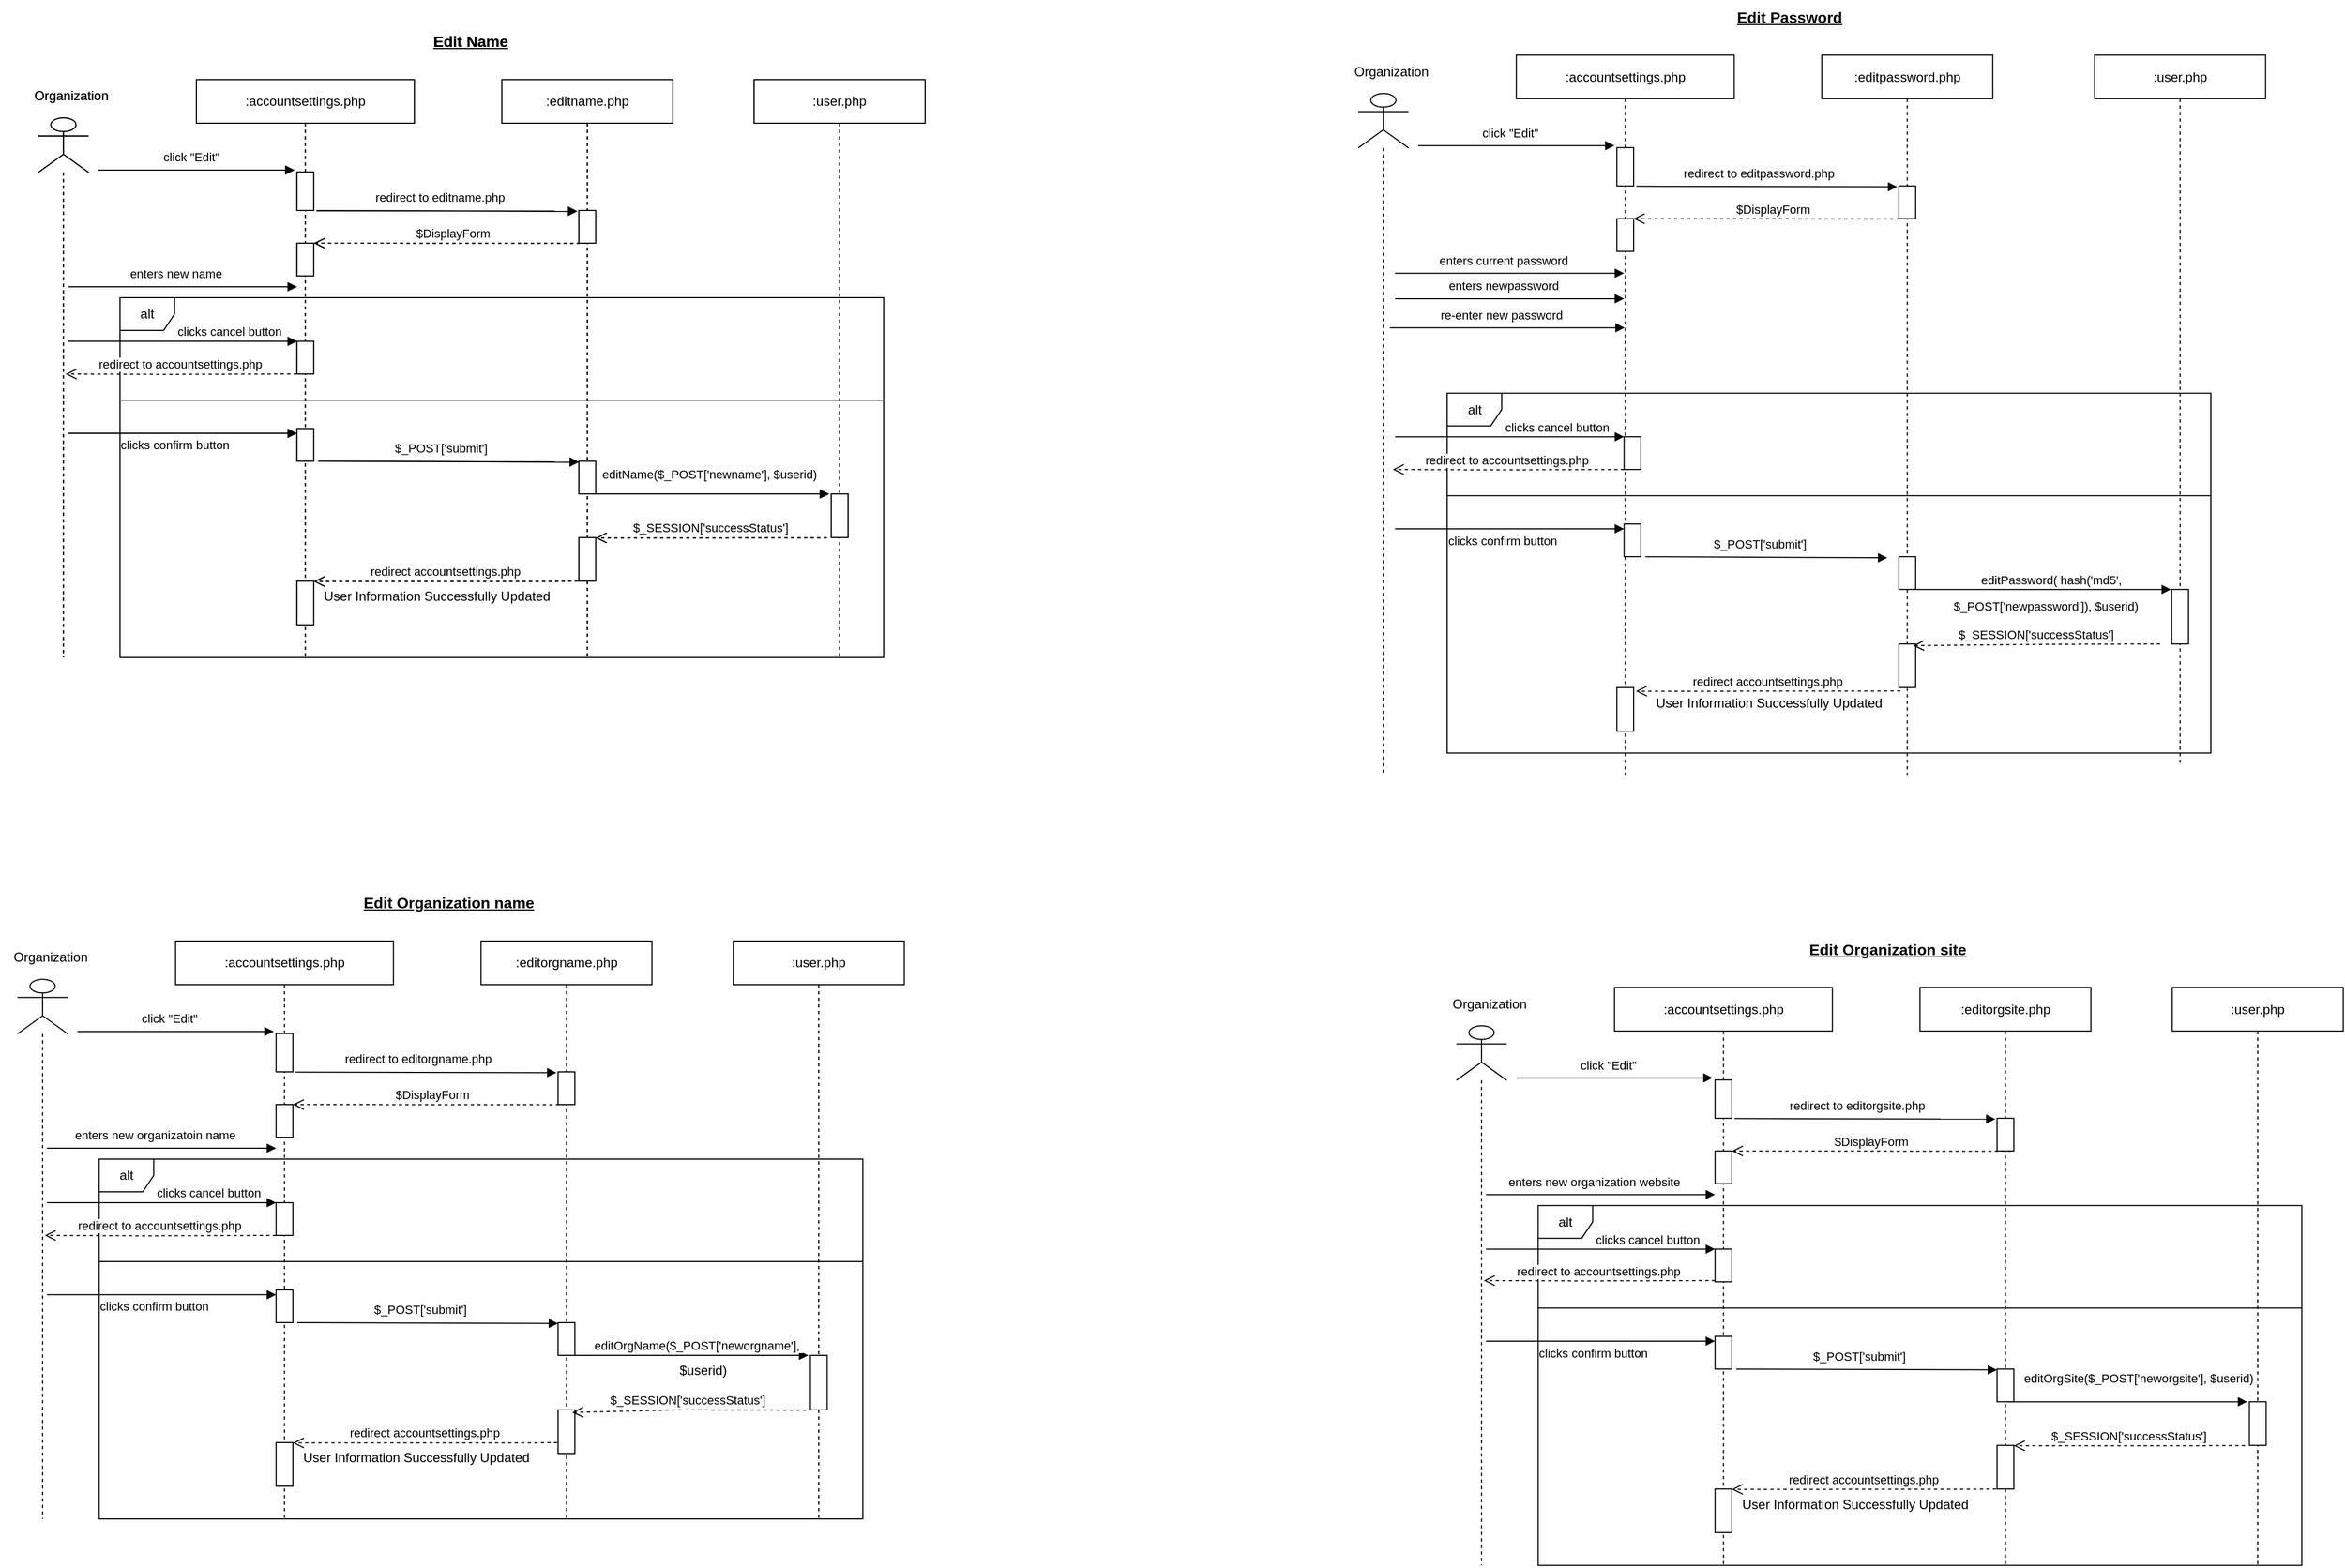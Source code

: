 <mxfile version="21.2.8" type="device">
  <diagram id="p1WFtV5cTaJLbCV86L4F" name="Page-1">
    <mxGraphModel dx="1518" dy="740" grid="1" gridSize="10" guides="1" tooltips="1" connect="1" arrows="1" fold="1" page="1" pageScale="1" pageWidth="1169" pageHeight="827" math="0" shadow="0">
      <root>
        <mxCell id="0" />
        <mxCell id="1" parent="0" />
        <mxCell id="QQ55KDb4OGq9LbFW0DJH-15" value="alt" style="shape=umlFrame;whiteSpace=wrap;html=1;width=50;height=30;" parent="1" vertex="1">
          <mxGeometry x="220" y="350" width="700" height="330" as="geometry" />
        </mxCell>
        <mxCell id="rrxrWV5JKAd1Jxnc8wNa-6" value=":user.php" style="shape=umlLifeline;perimeter=lifelinePerimeter;whiteSpace=wrap;html=1;container=0;collapsible=0;recursiveResize=0;outlineConnect=0;" parent="1" vertex="1">
          <mxGeometry x="801.25" y="150" width="156.72" height="530" as="geometry" />
        </mxCell>
        <mxCell id="BHGGA8FH1MstIcf6RSHf-21" value="click &quot;Edit&quot;" style="html=1;verticalAlign=bottom;endArrow=block;rounded=0;elbow=vertical;" parent="1" edge="1">
          <mxGeometry x="-0.059" y="3" width="80" relative="1" as="geometry">
            <mxPoint x="200" y="233" as="sourcePoint" />
            <mxPoint x="380" y="233" as="targetPoint" />
            <mxPoint as="offset" />
          </mxGeometry>
        </mxCell>
        <mxCell id="mJ_MDuSwQOCXob1QKFZ1-4" value="" style="shape=umlLifeline;participant=umlActor;perimeter=lifelinePerimeter;whiteSpace=wrap;html=1;container=0;collapsible=0;recursiveResize=0;verticalAlign=top;spacingTop=36;outlineConnect=0;fontFamily=Helvetica;fontSize=12;fontColor=default;align=center;strokeColor=default;fillColor=default;size=50;" parent="1" vertex="1">
          <mxGeometry x="145.1" y="185.14" width="46.09" height="494.86" as="geometry" />
        </mxCell>
        <mxCell id="BHGGA8FH1MstIcf6RSHf-15" value="Organization" style="text;html=1;align=center;verticalAlign=middle;resizable=1;points=[];autosize=1;strokeColor=none;fillColor=none;container=0;movable=1;rotatable=1;deletable=1;editable=1;connectable=1;locked=0;" parent="1" vertex="1">
          <mxGeometry x="130.1" y="150" width="90" height="30" as="geometry" />
        </mxCell>
        <mxCell id="OlgEAX7LOhgStRy0H8mc-7" value=":accountsettings.php" style="shape=umlLifeline;perimeter=lifelinePerimeter;whiteSpace=wrap;html=1;container=0;collapsible=0;recursiveResize=0;outlineConnect=0;" parent="1" vertex="1">
          <mxGeometry x="290" y="150" width="199.75" height="530" as="geometry" />
        </mxCell>
        <mxCell id="rrxrWV5JKAd1Jxnc8wNa-36" value="" style="html=1;points=[];perimeter=orthogonalPerimeter;container=0;" parent="1" vertex="1">
          <mxGeometry x="382.19" y="300" width="15.37" height="30" as="geometry" />
        </mxCell>
        <mxCell id="rrxrWV5JKAd1Jxnc8wNa-38" value="redirect accountsettings.php" style="html=1;verticalAlign=bottom;endArrow=open;dashed=1;endSize=8;rounded=0;elbow=vertical;" parent="1" edge="1">
          <mxGeometry x="0.004" relative="1" as="geometry">
            <mxPoint x="639.832" y="610.0" as="sourcePoint" />
            <mxPoint x="397.563" y="610.28" as="targetPoint" />
            <mxPoint as="offset" />
            <Array as="points">
              <mxPoint x="619.857" y="610.189" />
            </Array>
          </mxGeometry>
        </mxCell>
        <mxCell id="rrxrWV5JKAd1Jxnc8wNa-26" value="" style="html=1;points=[];perimeter=orthogonalPerimeter;container=0;" parent="1" vertex="1">
          <mxGeometry x="382.19" y="234.83" width="15.37" height="35.17" as="geometry" />
        </mxCell>
        <mxCell id="rrxrWV5JKAd1Jxnc8wNa-3" value="editName($_POST[&#39;newname&#39;], $userid)" style="html=1;verticalAlign=bottom;endArrow=block;rounded=0;" parent="1" edge="1">
          <mxGeometry x="-0.002" y="9" width="80" relative="1" as="geometry">
            <mxPoint x="650" y="530" as="sourcePoint" />
            <mxPoint x="870" y="530" as="targetPoint" />
            <mxPoint as="offset" />
          </mxGeometry>
        </mxCell>
        <mxCell id="QQ55KDb4OGq9LbFW0DJH-2" value=":editname.php" style="shape=umlLifeline;perimeter=lifelinePerimeter;whiteSpace=wrap;html=1;container=0;collapsible=0;recursiveResize=0;outlineConnect=0;" parent="1" vertex="1">
          <mxGeometry x="570" y="150" width="156.72" height="530" as="geometry" />
        </mxCell>
        <mxCell id="QQ55KDb4OGq9LbFW0DJH-1" value="&lt;font style=&quot;font-size: 14px;&quot;&gt;&lt;b&gt;&lt;u&gt;Edit Name&lt;/u&gt;&lt;/b&gt;&lt;/font&gt;" style="text;html=1;align=center;verticalAlign=middle;resizable=0;points=[];autosize=1;strokeColor=none;fillColor=none;" parent="1" vertex="1">
          <mxGeometry x="495.56" y="100" width="90" height="30" as="geometry" />
        </mxCell>
        <mxCell id="QQ55KDb4OGq9LbFW0DJH-4" value="redirect to editname.php" style="html=1;verticalAlign=bottom;endArrow=block;rounded=0;elbow=vertical;entryX=-0.096;entryY=0.025;entryDx=0;entryDy=0;entryPerimeter=0;" parent="1" target="rrxrWV5JKAd1Jxnc8wNa-1" edge="1">
          <mxGeometry x="-0.059" y="3" width="80" relative="1" as="geometry">
            <mxPoint x="400" y="270.24" as="sourcePoint" />
            <mxPoint x="612.45" y="270.002" as="targetPoint" />
            <mxPoint as="offset" />
          </mxGeometry>
        </mxCell>
        <mxCell id="rrxrWV5JKAd1Jxnc8wNa-1" value="" style="html=1;points=[];perimeter=orthogonalPerimeter;container=0;" parent="1" vertex="1">
          <mxGeometry x="640.67" y="270" width="15.37" height="30" as="geometry" />
        </mxCell>
        <mxCell id="QQ55KDb4OGq9LbFW0DJH-6" value="$DisplayForm" style="html=1;verticalAlign=bottom;endArrow=open;dashed=1;endSize=8;rounded=0;elbow=vertical;" parent="1" edge="1">
          <mxGeometry x="0.002" relative="1" as="geometry">
            <mxPoint x="653.602" y="300.0" as="sourcePoint" />
            <mxPoint x="397.56" y="300" as="targetPoint" />
            <mxPoint as="offset" />
            <Array as="points">
              <mxPoint x="633.627" y="300.189" />
            </Array>
          </mxGeometry>
        </mxCell>
        <mxCell id="QQ55KDb4OGq9LbFW0DJH-7" value="enters new name" style="html=1;verticalAlign=bottom;endArrow=block;rounded=0;elbow=vertical;" parent="1" edge="1">
          <mxGeometry x="-0.059" y="3" width="80" relative="1" as="geometry">
            <mxPoint x="172.19" y="340" as="sourcePoint" />
            <mxPoint x="382.19" y="340" as="targetPoint" />
            <mxPoint as="offset" />
          </mxGeometry>
        </mxCell>
        <mxCell id="QQ55KDb4OGq9LbFW0DJH-9" value="clicks confirm button" style="html=1;verticalAlign=bottom;endArrow=block;rounded=0;elbow=vertical;" parent="1" edge="1">
          <mxGeometry x="-0.069" y="-20" width="80" relative="1" as="geometry">
            <mxPoint x="172.19" y="474.41" as="sourcePoint" />
            <mxPoint x="382.19" y="474.41" as="targetPoint" />
            <mxPoint as="offset" />
          </mxGeometry>
        </mxCell>
        <mxCell id="QQ55KDb4OGq9LbFW0DJH-10" value="" style="html=1;points=[];perimeter=orthogonalPerimeter;container=0;" parent="1" vertex="1">
          <mxGeometry x="382.19" y="470" width="15.37" height="30" as="geometry" />
        </mxCell>
        <mxCell id="QQ55KDb4OGq9LbFW0DJH-12" value="$_POST[&#39;submit&#39;]" style="html=1;verticalAlign=bottom;endArrow=block;rounded=0;elbow=vertical;entryX=-0.096;entryY=0.025;entryDx=0;entryDy=0;entryPerimeter=0;" parent="1" edge="1">
          <mxGeometry x="-0.059" y="3" width="80" relative="1" as="geometry">
            <mxPoint x="401.67" y="500" as="sourcePoint" />
            <mxPoint x="640.67" y="500.76" as="targetPoint" />
            <mxPoint as="offset" />
          </mxGeometry>
        </mxCell>
        <mxCell id="QQ55KDb4OGq9LbFW0DJH-13" value="" style="html=1;points=[];perimeter=orthogonalPerimeter;container=0;" parent="1" vertex="1">
          <mxGeometry x="640.67" y="500" width="15.37" height="30" as="geometry" />
        </mxCell>
        <mxCell id="QQ55KDb4OGq9LbFW0DJH-18" value="clicks cancel button" style="html=1;verticalAlign=bottom;endArrow=block;rounded=0;elbow=vertical;" parent="1" edge="1">
          <mxGeometry x="0.408" width="80" relative="1" as="geometry">
            <mxPoint x="172.19" y="390" as="sourcePoint" />
            <mxPoint x="382.19" y="390" as="targetPoint" />
            <mxPoint as="offset" />
          </mxGeometry>
        </mxCell>
        <mxCell id="QQ55KDb4OGq9LbFW0DJH-22" value="" style="html=1;points=[];perimeter=orthogonalPerimeter;container=0;" parent="1" vertex="1">
          <mxGeometry x="871.93" y="530" width="15.37" height="40" as="geometry" />
        </mxCell>
        <mxCell id="QQ55KDb4OGq9LbFW0DJH-23" value="" style="html=1;points=[];perimeter=orthogonalPerimeter;container=0;" parent="1" vertex="1">
          <mxGeometry x="640.67" y="570" width="15.37" height="40" as="geometry" />
        </mxCell>
        <mxCell id="BHGGA8FH1MstIcf6RSHf-37" value="$_SESSION[&#39;successStatus&#39;]" style="html=1;verticalAlign=bottom;endArrow=open;dashed=1;endSize=8;rounded=0;elbow=vertical;exitX=-0.256;exitY=1.005;exitDx=0;exitDy=0;exitPerimeter=0;" parent="1" source="QQ55KDb4OGq9LbFW0DJH-22" target="QQ55KDb4OGq9LbFW0DJH-23" edge="1">
          <mxGeometry x="0.012" relative="1" as="geometry">
            <mxPoint x="862.19" y="570" as="sourcePoint" />
            <mxPoint x="680" y="570" as="targetPoint" />
            <mxPoint as="offset" />
            <Array as="points">
              <mxPoint x="748.919" y="570.352" />
            </Array>
          </mxGeometry>
        </mxCell>
        <mxCell id="QQ55KDb4OGq9LbFW0DJH-24" value="" style="html=1;points=[];perimeter=orthogonalPerimeter;container=0;" parent="1" vertex="1">
          <mxGeometry x="382.19" y="610" width="15.37" height="40" as="geometry" />
        </mxCell>
        <mxCell id="QQ55KDb4OGq9LbFW0DJH-25" value="User Information Successfully Updated" style="text;whiteSpace=wrap;html=1;" parent="1" vertex="1">
          <mxGeometry x="404.93" y="610" width="240" height="40" as="geometry" />
        </mxCell>
        <mxCell id="QQ55KDb4OGq9LbFW0DJH-85" value="" style="line;strokeWidth=1;fillColor=none;align=left;verticalAlign=middle;spacingTop=-1;spacingLeft=3;spacingRight=3;rotatable=0;labelPosition=right;points=[];portConstraint=eastwest;strokeColor=inherit;" parent="1" vertex="1">
          <mxGeometry x="220.1" y="440" width="699.9" height="8" as="geometry" />
        </mxCell>
        <mxCell id="QQ55KDb4OGq9LbFW0DJH-86" value="" style="html=1;points=[];perimeter=orthogonalPerimeter;container=0;" parent="1" vertex="1">
          <mxGeometry x="382.19" y="390" width="15.37" height="30" as="geometry" />
        </mxCell>
        <mxCell id="Lrtluq5l5MD6FJIpUNIz-2" value=":user.php" style="shape=umlLifeline;perimeter=lifelinePerimeter;whiteSpace=wrap;html=1;container=0;collapsible=0;recursiveResize=0;outlineConnect=0;" parent="1" vertex="1">
          <mxGeometry x="801.25" y="150" width="156.72" height="530" as="geometry" />
        </mxCell>
        <mxCell id="Lrtluq5l5MD6FJIpUNIz-3" value="click &quot;Edit&quot;" style="html=1;verticalAlign=bottom;endArrow=block;rounded=0;elbow=vertical;" parent="1" edge="1">
          <mxGeometry x="-0.059" y="3" width="80" relative="1" as="geometry">
            <mxPoint x="200" y="233" as="sourcePoint" />
            <mxPoint x="380" y="233" as="targetPoint" />
            <mxPoint as="offset" />
          </mxGeometry>
        </mxCell>
        <mxCell id="Lrtluq5l5MD6FJIpUNIz-4" value="" style="shape=umlLifeline;participant=umlActor;perimeter=lifelinePerimeter;whiteSpace=wrap;html=1;container=0;collapsible=0;recursiveResize=0;verticalAlign=top;spacingTop=36;outlineConnect=0;fontFamily=Helvetica;fontSize=12;fontColor=default;align=center;strokeColor=default;fillColor=default;size=50;" parent="1" vertex="1">
          <mxGeometry x="145.1" y="185.14" width="46.09" height="494.86" as="geometry" />
        </mxCell>
        <mxCell id="Lrtluq5l5MD6FJIpUNIz-5" value="Organization" style="text;html=1;align=center;verticalAlign=middle;resizable=1;points=[];autosize=1;strokeColor=none;fillColor=none;container=0;movable=1;rotatable=1;deletable=1;editable=1;connectable=1;locked=0;" parent="1" vertex="1">
          <mxGeometry x="130.1" y="150" width="90" height="30" as="geometry" />
        </mxCell>
        <mxCell id="Lrtluq5l5MD6FJIpUNIz-6" value=":accountsettings.php" style="shape=umlLifeline;perimeter=lifelinePerimeter;whiteSpace=wrap;html=1;container=0;collapsible=0;recursiveResize=0;outlineConnect=0;" parent="1" vertex="1">
          <mxGeometry x="290" y="150" width="199.75" height="530" as="geometry" />
        </mxCell>
        <mxCell id="Lrtluq5l5MD6FJIpUNIz-7" value="" style="html=1;points=[];perimeter=orthogonalPerimeter;container=0;" parent="1" vertex="1">
          <mxGeometry x="382.19" y="300" width="15.37" height="30" as="geometry" />
        </mxCell>
        <mxCell id="Lrtluq5l5MD6FJIpUNIz-8" value="redirect accountsettings.php" style="html=1;verticalAlign=bottom;endArrow=open;dashed=1;endSize=8;rounded=0;elbow=vertical;" parent="1" edge="1">
          <mxGeometry x="0.004" relative="1" as="geometry">
            <mxPoint x="639.832" y="610.0" as="sourcePoint" />
            <mxPoint x="397.563" y="610.28" as="targetPoint" />
            <mxPoint as="offset" />
            <Array as="points">
              <mxPoint x="619.857" y="610.189" />
            </Array>
          </mxGeometry>
        </mxCell>
        <mxCell id="Lrtluq5l5MD6FJIpUNIz-9" value="" style="html=1;points=[];perimeter=orthogonalPerimeter;container=0;" parent="1" vertex="1">
          <mxGeometry x="382.19" y="234.83" width="15.37" height="35.17" as="geometry" />
        </mxCell>
        <mxCell id="Lrtluq5l5MD6FJIpUNIz-10" value="editName($_POST[&#39;newname&#39;], $userid)" style="html=1;verticalAlign=bottom;endArrow=block;rounded=0;" parent="1" edge="1">
          <mxGeometry x="-0.002" y="9" width="80" relative="1" as="geometry">
            <mxPoint x="650" y="530" as="sourcePoint" />
            <mxPoint x="870" y="530" as="targetPoint" />
            <mxPoint as="offset" />
          </mxGeometry>
        </mxCell>
        <mxCell id="Lrtluq5l5MD6FJIpUNIz-11" value=":editname.php" style="shape=umlLifeline;perimeter=lifelinePerimeter;whiteSpace=wrap;html=1;container=0;collapsible=0;recursiveResize=0;outlineConnect=0;" parent="1" vertex="1">
          <mxGeometry x="570" y="150" width="156.72" height="530" as="geometry" />
        </mxCell>
        <mxCell id="Lrtluq5l5MD6FJIpUNIz-12" value="&lt;font style=&quot;font-size: 14px;&quot;&gt;&lt;b&gt;&lt;u&gt;Edit Name&lt;/u&gt;&lt;/b&gt;&lt;/font&gt;" style="text;html=1;align=center;verticalAlign=middle;resizable=0;points=[];autosize=1;strokeColor=none;fillColor=none;" parent="1" vertex="1">
          <mxGeometry x="495.56" y="100" width="90" height="30" as="geometry" />
        </mxCell>
        <mxCell id="Lrtluq5l5MD6FJIpUNIz-13" value="redirect to editname.php" style="html=1;verticalAlign=bottom;endArrow=block;rounded=0;elbow=vertical;entryX=-0.096;entryY=0.025;entryDx=0;entryDy=0;entryPerimeter=0;" parent="1" target="Lrtluq5l5MD6FJIpUNIz-14" edge="1">
          <mxGeometry x="-0.059" y="3" width="80" relative="1" as="geometry">
            <mxPoint x="400" y="270.24" as="sourcePoint" />
            <mxPoint x="612.45" y="270.002" as="targetPoint" />
            <mxPoint as="offset" />
          </mxGeometry>
        </mxCell>
        <mxCell id="Lrtluq5l5MD6FJIpUNIz-14" value="" style="html=1;points=[];perimeter=orthogonalPerimeter;container=0;" parent="1" vertex="1">
          <mxGeometry x="640.67" y="270" width="15.37" height="30" as="geometry" />
        </mxCell>
        <mxCell id="Lrtluq5l5MD6FJIpUNIz-15" value="$DisplayForm" style="html=1;verticalAlign=bottom;endArrow=open;dashed=1;endSize=8;rounded=0;elbow=vertical;" parent="1" edge="1">
          <mxGeometry x="0.002" relative="1" as="geometry">
            <mxPoint x="653.602" y="300.0" as="sourcePoint" />
            <mxPoint x="397.56" y="300" as="targetPoint" />
            <mxPoint as="offset" />
            <Array as="points">
              <mxPoint x="633.627" y="300.189" />
            </Array>
          </mxGeometry>
        </mxCell>
        <mxCell id="Lrtluq5l5MD6FJIpUNIz-16" value="enters new name" style="html=1;verticalAlign=bottom;endArrow=block;rounded=0;elbow=vertical;" parent="1" edge="1">
          <mxGeometry x="-0.059" y="3" width="80" relative="1" as="geometry">
            <mxPoint x="172.19" y="340" as="sourcePoint" />
            <mxPoint x="382.19" y="340" as="targetPoint" />
            <mxPoint as="offset" />
          </mxGeometry>
        </mxCell>
        <mxCell id="Lrtluq5l5MD6FJIpUNIz-17" value="clicks confirm button" style="html=1;verticalAlign=bottom;endArrow=block;rounded=0;elbow=vertical;" parent="1" edge="1">
          <mxGeometry x="-0.069" y="-20" width="80" relative="1" as="geometry">
            <mxPoint x="172.19" y="474.41" as="sourcePoint" />
            <mxPoint x="382.19" y="474.41" as="targetPoint" />
            <mxPoint as="offset" />
          </mxGeometry>
        </mxCell>
        <mxCell id="Lrtluq5l5MD6FJIpUNIz-18" value="" style="html=1;points=[];perimeter=orthogonalPerimeter;container=0;" parent="1" vertex="1">
          <mxGeometry x="382.19" y="470" width="15.37" height="30" as="geometry" />
        </mxCell>
        <mxCell id="Lrtluq5l5MD6FJIpUNIz-19" value="$_POST[&#39;submit&#39;]" style="html=1;verticalAlign=bottom;endArrow=block;rounded=0;elbow=vertical;entryX=-0.096;entryY=0.025;entryDx=0;entryDy=0;entryPerimeter=0;" parent="1" edge="1">
          <mxGeometry x="-0.059" y="3" width="80" relative="1" as="geometry">
            <mxPoint x="401.67" y="500" as="sourcePoint" />
            <mxPoint x="640.67" y="500.76" as="targetPoint" />
            <mxPoint as="offset" />
          </mxGeometry>
        </mxCell>
        <mxCell id="Lrtluq5l5MD6FJIpUNIz-20" value="" style="html=1;points=[];perimeter=orthogonalPerimeter;container=0;" parent="1" vertex="1">
          <mxGeometry x="640.67" y="500" width="15.37" height="30" as="geometry" />
        </mxCell>
        <mxCell id="Lrtluq5l5MD6FJIpUNIz-21" value="clicks cancel button" style="html=1;verticalAlign=bottom;endArrow=block;rounded=0;elbow=vertical;" parent="1" edge="1">
          <mxGeometry x="0.408" width="80" relative="1" as="geometry">
            <mxPoint x="172.19" y="390" as="sourcePoint" />
            <mxPoint x="382.19" y="390" as="targetPoint" />
            <mxPoint as="offset" />
          </mxGeometry>
        </mxCell>
        <mxCell id="Lrtluq5l5MD6FJIpUNIz-23" value="" style="html=1;points=[];perimeter=orthogonalPerimeter;container=0;" parent="1" vertex="1">
          <mxGeometry x="871.93" y="530" width="15.37" height="40" as="geometry" />
        </mxCell>
        <mxCell id="Lrtluq5l5MD6FJIpUNIz-24" value="" style="html=1;points=[];perimeter=orthogonalPerimeter;container=0;" parent="1" vertex="1">
          <mxGeometry x="640.67" y="570" width="15.37" height="40" as="geometry" />
        </mxCell>
        <mxCell id="Lrtluq5l5MD6FJIpUNIz-25" value="$_SESSION[&#39;successStatus&#39;]" style="html=1;verticalAlign=bottom;endArrow=open;dashed=1;endSize=8;rounded=0;elbow=vertical;exitX=-0.256;exitY=1.005;exitDx=0;exitDy=0;exitPerimeter=0;" parent="1" source="Lrtluq5l5MD6FJIpUNIz-23" target="Lrtluq5l5MD6FJIpUNIz-24" edge="1">
          <mxGeometry x="0.012" relative="1" as="geometry">
            <mxPoint x="862.19" y="570" as="sourcePoint" />
            <mxPoint x="680" y="570" as="targetPoint" />
            <mxPoint as="offset" />
            <Array as="points">
              <mxPoint x="748.919" y="570.352" />
            </Array>
          </mxGeometry>
        </mxCell>
        <mxCell id="Lrtluq5l5MD6FJIpUNIz-26" value="" style="html=1;points=[];perimeter=orthogonalPerimeter;container=0;" parent="1" vertex="1">
          <mxGeometry x="382.19" y="610" width="15.37" height="40" as="geometry" />
        </mxCell>
        <mxCell id="Lrtluq5l5MD6FJIpUNIz-28" value="" style="line;strokeWidth=1;fillColor=none;align=left;verticalAlign=middle;spacingTop=-1;spacingLeft=3;spacingRight=3;rotatable=0;labelPosition=right;points=[];portConstraint=eastwest;strokeColor=inherit;" parent="1" vertex="1">
          <mxGeometry x="220.1" y="440" width="699.9" height="8" as="geometry" />
        </mxCell>
        <mxCell id="Lrtluq5l5MD6FJIpUNIz-29" value="" style="html=1;points=[];perimeter=orthogonalPerimeter;container=0;" parent="1" vertex="1">
          <mxGeometry x="382.19" y="390" width="15.37" height="30" as="geometry" />
        </mxCell>
        <mxCell id="Lrtluq5l5MD6FJIpUNIz-30" value="alt" style="shape=umlFrame;whiteSpace=wrap;html=1;width=50;height=30;" parent="1" vertex="1">
          <mxGeometry x="1436.53" y="437.57" width="700" height="330" as="geometry" />
        </mxCell>
        <mxCell id="Lrtluq5l5MD6FJIpUNIz-31" value=":user.php" style="shape=umlLifeline;perimeter=lifelinePerimeter;whiteSpace=wrap;html=1;container=0;collapsible=0;recursiveResize=0;outlineConnect=0;" parent="1" vertex="1">
          <mxGeometry x="2030" y="127.57" width="156.72" height="650" as="geometry" />
        </mxCell>
        <mxCell id="Lrtluq5l5MD6FJIpUNIz-32" value="click &quot;Edit&quot;" style="html=1;verticalAlign=bottom;endArrow=block;rounded=0;elbow=vertical;" parent="1" edge="1">
          <mxGeometry x="-0.059" y="3" width="80" relative="1" as="geometry">
            <mxPoint x="1409.9" y="210.57" as="sourcePoint" />
            <mxPoint x="1589.9" y="210.57" as="targetPoint" />
            <mxPoint as="offset" />
          </mxGeometry>
        </mxCell>
        <mxCell id="Lrtluq5l5MD6FJIpUNIz-33" value="" style="shape=umlLifeline;participant=umlActor;perimeter=lifelinePerimeter;whiteSpace=wrap;html=1;container=0;collapsible=0;recursiveResize=0;verticalAlign=top;spacingTop=36;outlineConnect=0;fontFamily=Helvetica;fontSize=12;fontColor=default;align=center;strokeColor=default;fillColor=default;size=50;" parent="1" vertex="1">
          <mxGeometry x="1355" y="162.71" width="46.09" height="624.86" as="geometry" />
        </mxCell>
        <mxCell id="Lrtluq5l5MD6FJIpUNIz-34" value="Organization" style="text;html=1;align=center;verticalAlign=middle;resizable=1;points=[];autosize=1;strokeColor=none;fillColor=none;container=0;movable=1;rotatable=1;deletable=1;editable=1;connectable=1;locked=0;" parent="1" vertex="1">
          <mxGeometry x="1340" y="127.57" width="90" height="30" as="geometry" />
        </mxCell>
        <mxCell id="Lrtluq5l5MD6FJIpUNIz-35" value=":accountsettings.php" style="shape=umlLifeline;perimeter=lifelinePerimeter;whiteSpace=wrap;html=1;container=0;collapsible=0;recursiveResize=0;outlineConnect=0;" parent="1" vertex="1">
          <mxGeometry x="1499.9" y="127.57" width="199.75" height="660" as="geometry" />
        </mxCell>
        <mxCell id="Lrtluq5l5MD6FJIpUNIz-36" value="" style="html=1;points=[];perimeter=orthogonalPerimeter;container=0;" parent="1" vertex="1">
          <mxGeometry x="1592.09" y="277.57" width="15.37" height="30" as="geometry" />
        </mxCell>
        <mxCell id="Lrtluq5l5MD6FJIpUNIz-37" value="redirect accountsettings.php" style="html=1;verticalAlign=bottom;endArrow=open;dashed=1;endSize=8;rounded=0;elbow=vertical;" parent="1" edge="1">
          <mxGeometry x="0.004" relative="1" as="geometry">
            <mxPoint x="1851.842" y="710.57" as="sourcePoint" />
            <mxPoint x="1609.573" y="710.85" as="targetPoint" />
            <mxPoint as="offset" />
            <Array as="points">
              <mxPoint x="1831.867" y="710.759" />
            </Array>
          </mxGeometry>
        </mxCell>
        <mxCell id="Lrtluq5l5MD6FJIpUNIz-38" value="" style="html=1;points=[];perimeter=orthogonalPerimeter;container=0;" parent="1" vertex="1">
          <mxGeometry x="1592.09" y="212.4" width="15.37" height="35.17" as="geometry" />
        </mxCell>
        <mxCell id="Lrtluq5l5MD6FJIpUNIz-39" value="editPassword( hash(&#39;md5&#39;," style="html=1;verticalAlign=bottom;endArrow=block;rounded=0;" parent="1" edge="1">
          <mxGeometry x="0.058" width="80" relative="1" as="geometry">
            <mxPoint x="1866.53" y="617.57" as="sourcePoint" />
            <mxPoint x="2100" y="617.57" as="targetPoint" />
            <mxPoint as="offset" />
          </mxGeometry>
        </mxCell>
        <mxCell id="Lrtluq5l5MD6FJIpUNIz-40" value=":editpassword.php" style="shape=umlLifeline;perimeter=lifelinePerimeter;whiteSpace=wrap;html=1;container=0;collapsible=0;recursiveResize=0;outlineConnect=0;" parent="1" vertex="1">
          <mxGeometry x="1779.9" y="127.57" width="156.72" height="660" as="geometry" />
        </mxCell>
        <mxCell id="Lrtluq5l5MD6FJIpUNIz-41" value="&lt;font style=&quot;font-size: 14px;&quot;&gt;&lt;b&gt;&lt;u&gt;Edit Password&lt;/u&gt;&lt;/b&gt;&lt;/font&gt;" style="text;html=1;align=center;verticalAlign=middle;resizable=0;points=[];autosize=1;strokeColor=none;fillColor=none;" parent="1" vertex="1">
          <mxGeometry x="1690.46" y="77.57" width="120" height="30" as="geometry" />
        </mxCell>
        <mxCell id="Lrtluq5l5MD6FJIpUNIz-42" value="redirect to&amp;nbsp;editpassword.php" style="html=1;verticalAlign=bottom;endArrow=block;rounded=0;elbow=vertical;entryX=-0.096;entryY=0.025;entryDx=0;entryDy=0;entryPerimeter=0;" parent="1" target="Lrtluq5l5MD6FJIpUNIz-43" edge="1">
          <mxGeometry x="-0.059" y="3" width="80" relative="1" as="geometry">
            <mxPoint x="1609.9" y="247.81" as="sourcePoint" />
            <mxPoint x="1822.35" y="247.572" as="targetPoint" />
            <mxPoint as="offset" />
          </mxGeometry>
        </mxCell>
        <mxCell id="Lrtluq5l5MD6FJIpUNIz-43" value="" style="html=1;points=[];perimeter=orthogonalPerimeter;container=0;" parent="1" vertex="1">
          <mxGeometry x="1850.57" y="247.57" width="15.37" height="30" as="geometry" />
        </mxCell>
        <mxCell id="Lrtluq5l5MD6FJIpUNIz-44" value="$DisplayForm" style="html=1;verticalAlign=bottom;endArrow=open;dashed=1;endSize=8;rounded=0;elbow=vertical;" parent="1" edge="1">
          <mxGeometry x="0.004" relative="1" as="geometry">
            <mxPoint x="1863.502" y="277.57" as="sourcePoint" />
            <mxPoint x="1607.46" y="277.57" as="targetPoint" />
            <mxPoint as="offset" />
            <Array as="points">
              <mxPoint x="1843.527" y="277.759" />
            </Array>
          </mxGeometry>
        </mxCell>
        <mxCell id="Lrtluq5l5MD6FJIpUNIz-45" value="enters current password" style="html=1;verticalAlign=bottom;endArrow=block;rounded=0;elbow=vertical;" parent="1" edge="1">
          <mxGeometry x="-0.059" y="3" width="80" relative="1" as="geometry">
            <mxPoint x="1388.72" y="327.57" as="sourcePoint" />
            <mxPoint x="1598.72" y="327.57" as="targetPoint" />
            <mxPoint as="offset" />
          </mxGeometry>
        </mxCell>
        <mxCell id="Lrtluq5l5MD6FJIpUNIz-46" value="clicks confirm button" style="html=1;verticalAlign=bottom;endArrow=block;rounded=0;elbow=vertical;" parent="1" edge="1">
          <mxGeometry x="-0.069" y="-20" width="80" relative="1" as="geometry">
            <mxPoint x="1388.72" y="561.98" as="sourcePoint" />
            <mxPoint x="1598.72" y="561.98" as="targetPoint" />
            <mxPoint as="offset" />
          </mxGeometry>
        </mxCell>
        <mxCell id="Lrtluq5l5MD6FJIpUNIz-47" value="" style="html=1;points=[];perimeter=orthogonalPerimeter;container=0;" parent="1" vertex="1">
          <mxGeometry x="1598.72" y="557.57" width="15.37" height="30" as="geometry" />
        </mxCell>
        <mxCell id="Lrtluq5l5MD6FJIpUNIz-48" value="$_POST[&#39;submit&#39;]" style="html=1;verticalAlign=bottom;endArrow=block;rounded=0;elbow=vertical;" parent="1" edge="1">
          <mxGeometry x="-0.059" y="3" width="80" relative="1" as="geometry">
            <mxPoint x="1618.2" y="587.57" as="sourcePoint" />
            <mxPoint x="1840" y="588.57" as="targetPoint" />
            <mxPoint as="offset" />
          </mxGeometry>
        </mxCell>
        <mxCell id="Lrtluq5l5MD6FJIpUNIz-49" value="" style="html=1;points=[];perimeter=orthogonalPerimeter;container=0;" parent="1" vertex="1">
          <mxGeometry x="1850.57" y="587.57" width="15.37" height="30" as="geometry" />
        </mxCell>
        <mxCell id="Lrtluq5l5MD6FJIpUNIz-50" value="clicks cancel button" style="html=1;verticalAlign=bottom;endArrow=block;rounded=0;elbow=vertical;" parent="1" edge="1">
          <mxGeometry x="0.408" width="80" relative="1" as="geometry">
            <mxPoint x="1388.72" y="477.57" as="sourcePoint" />
            <mxPoint x="1598.72" y="477.57" as="targetPoint" />
            <mxPoint as="offset" />
          </mxGeometry>
        </mxCell>
        <mxCell id="Lrtluq5l5MD6FJIpUNIz-52" value="" style="html=1;points=[];perimeter=orthogonalPerimeter;container=0;" parent="1" vertex="1">
          <mxGeometry x="2100.67" y="617.57" width="15.37" height="50" as="geometry" />
        </mxCell>
        <mxCell id="Lrtluq5l5MD6FJIpUNIz-53" value="" style="html=1;points=[];perimeter=orthogonalPerimeter;container=0;" parent="1" vertex="1">
          <mxGeometry x="1850.57" y="667.57" width="15.37" height="40" as="geometry" />
        </mxCell>
        <mxCell id="Lrtluq5l5MD6FJIpUNIz-54" value="$_SESSION[&#39;successStatus&#39;]" style="html=1;verticalAlign=bottom;endArrow=open;dashed=1;endSize=8;rounded=0;elbow=vertical;entryX=0.847;entryY=0.038;entryDx=0;entryDy=0;entryPerimeter=0;" parent="1" target="Lrtluq5l5MD6FJIpUNIz-53" edge="1">
          <mxGeometry x="0.012" relative="1" as="geometry">
            <mxPoint x="2090" y="667.57" as="sourcePoint" />
            <mxPoint x="1900" y="667.57" as="targetPoint" />
            <mxPoint as="offset" />
            <Array as="points">
              <mxPoint x="1985.449" y="667.922" />
            </Array>
          </mxGeometry>
        </mxCell>
        <mxCell id="Lrtluq5l5MD6FJIpUNIz-55" value="" style="html=1;points=[];perimeter=orthogonalPerimeter;container=0;" parent="1" vertex="1">
          <mxGeometry x="1592.09" y="707.57" width="15.37" height="40" as="geometry" />
        </mxCell>
        <mxCell id="Lrtluq5l5MD6FJIpUNIz-56" value="User Information Successfully Updated" style="text;whiteSpace=wrap;html=1;" parent="1" vertex="1">
          <mxGeometry x="1625.94" y="707.57" width="240" height="40" as="geometry" />
        </mxCell>
        <mxCell id="Lrtluq5l5MD6FJIpUNIz-57" value="" style="line;strokeWidth=1;fillColor=none;align=left;verticalAlign=middle;spacingTop=-1;spacingLeft=3;spacingRight=3;rotatable=0;labelPosition=right;points=[];portConstraint=eastwest;strokeColor=inherit;" parent="1" vertex="1">
          <mxGeometry x="1436.63" y="527.57" width="699.9" height="8" as="geometry" />
        </mxCell>
        <mxCell id="Lrtluq5l5MD6FJIpUNIz-58" value="" style="html=1;points=[];perimeter=orthogonalPerimeter;container=0;" parent="1" vertex="1">
          <mxGeometry x="1598.72" y="477.57" width="15.37" height="30" as="geometry" />
        </mxCell>
        <mxCell id="Lrtluq5l5MD6FJIpUNIz-59" value="enters newpassword" style="html=1;verticalAlign=bottom;endArrow=block;rounded=0;elbow=vertical;" parent="1" edge="1">
          <mxGeometry x="-0.059" y="3" width="80" relative="1" as="geometry">
            <mxPoint x="1388.72" y="350.98" as="sourcePoint" />
            <mxPoint x="1598.72" y="350.98" as="targetPoint" />
            <mxPoint as="offset" />
          </mxGeometry>
        </mxCell>
        <mxCell id="Lrtluq5l5MD6FJIpUNIz-60" value="re-enter new password" style="html=1;verticalAlign=bottom;endArrow=block;rounded=0;elbow=vertical;" parent="1" target="Lrtluq5l5MD6FJIpUNIz-35" edge="1">
          <mxGeometry x="-0.059" y="3" width="80" relative="1" as="geometry">
            <mxPoint x="1384.0" y="377.57" as="sourcePoint" />
            <mxPoint x="1594.0" y="377.57" as="targetPoint" />
            <mxPoint as="offset" />
          </mxGeometry>
        </mxCell>
        <mxCell id="Lrtluq5l5MD6FJIpUNIz-61" value="&lt;font style=&quot;font-size: 11px;&quot;&gt;$_POST[&#39;newpassword&#39;]), $userid)&lt;/font&gt;" style="text;html=1;align=center;verticalAlign=middle;resizable=0;points=[];autosize=1;strokeColor=none;fillColor=none;" parent="1" vertex="1">
          <mxGeometry x="1890" y="617.57" width="190" height="30" as="geometry" />
        </mxCell>
        <mxCell id="Lrtluq5l5MD6FJIpUNIz-62" value="alt" style="shape=umlFrame;whiteSpace=wrap;html=1;width=50;height=30;" parent="1" vertex="1">
          <mxGeometry x="200.89" y="1140" width="700" height="330" as="geometry" />
        </mxCell>
        <mxCell id="Lrtluq5l5MD6FJIpUNIz-63" value=":user.php" style="shape=umlLifeline;perimeter=lifelinePerimeter;whiteSpace=wrap;html=1;container=0;collapsible=0;recursiveResize=0;outlineConnect=0;" parent="1" vertex="1">
          <mxGeometry x="782.14" y="940" width="156.72" height="530" as="geometry" />
        </mxCell>
        <mxCell id="Lrtluq5l5MD6FJIpUNIz-64" value="click &quot;Edit&quot;" style="html=1;verticalAlign=bottom;endArrow=block;rounded=0;elbow=vertical;" parent="1" edge="1">
          <mxGeometry x="-0.059" y="3" width="80" relative="1" as="geometry">
            <mxPoint x="180.89" y="1023" as="sourcePoint" />
            <mxPoint x="360.89" y="1023" as="targetPoint" />
            <mxPoint as="offset" />
          </mxGeometry>
        </mxCell>
        <mxCell id="Lrtluq5l5MD6FJIpUNIz-65" value="" style="shape=umlLifeline;participant=umlActor;perimeter=lifelinePerimeter;whiteSpace=wrap;html=1;container=0;collapsible=0;recursiveResize=0;verticalAlign=top;spacingTop=36;outlineConnect=0;fontFamily=Helvetica;fontSize=12;fontColor=default;align=center;strokeColor=default;fillColor=default;size=50;" parent="1" vertex="1">
          <mxGeometry x="125.99" y="975.14" width="46.09" height="494.86" as="geometry" />
        </mxCell>
        <mxCell id="Lrtluq5l5MD6FJIpUNIz-66" value="Organization" style="text;html=1;align=center;verticalAlign=middle;resizable=1;points=[];autosize=1;strokeColor=none;fillColor=none;container=0;movable=1;rotatable=1;deletable=1;editable=1;connectable=1;locked=0;" parent="1" vertex="1">
          <mxGeometry x="110.99" y="940" width="90" height="30" as="geometry" />
        </mxCell>
        <mxCell id="Lrtluq5l5MD6FJIpUNIz-67" value=":accountsettings.php" style="shape=umlLifeline;perimeter=lifelinePerimeter;whiteSpace=wrap;html=1;container=0;collapsible=0;recursiveResize=0;outlineConnect=0;" parent="1" vertex="1">
          <mxGeometry x="270.89" y="940" width="199.75" height="530" as="geometry" />
        </mxCell>
        <mxCell id="Lrtluq5l5MD6FJIpUNIz-68" value="" style="html=1;points=[];perimeter=orthogonalPerimeter;container=0;" parent="1" vertex="1">
          <mxGeometry x="363.08" y="1090" width="15.37" height="30" as="geometry" />
        </mxCell>
        <mxCell id="Lrtluq5l5MD6FJIpUNIz-69" value="redirect accountsettings.php" style="html=1;verticalAlign=bottom;endArrow=open;dashed=1;endSize=8;rounded=0;elbow=vertical;" parent="1" edge="1">
          <mxGeometry x="0.004" relative="1" as="geometry">
            <mxPoint x="620.722" y="1400.0" as="sourcePoint" />
            <mxPoint x="378.453" y="1400.28" as="targetPoint" />
            <mxPoint as="offset" />
            <Array as="points">
              <mxPoint x="600.747" y="1400.189" />
            </Array>
          </mxGeometry>
        </mxCell>
        <mxCell id="Lrtluq5l5MD6FJIpUNIz-70" value="" style="html=1;points=[];perimeter=orthogonalPerimeter;container=0;" parent="1" vertex="1">
          <mxGeometry x="363.08" y="1024.83" width="15.37" height="35.17" as="geometry" />
        </mxCell>
        <mxCell id="Lrtluq5l5MD6FJIpUNIz-71" value="editOrgName($_POST[&#39;neworgname&#39;],&amp;nbsp;" style="html=1;verticalAlign=bottom;endArrow=block;rounded=0;" parent="1" edge="1">
          <mxGeometry x="0.083" width="80" relative="1" as="geometry">
            <mxPoint x="630.89" y="1320" as="sourcePoint" />
            <mxPoint x="850.89" y="1320" as="targetPoint" />
            <mxPoint as="offset" />
          </mxGeometry>
        </mxCell>
        <mxCell id="Lrtluq5l5MD6FJIpUNIz-72" value=":editorgname.php" style="shape=umlLifeline;perimeter=lifelinePerimeter;whiteSpace=wrap;html=1;container=0;collapsible=0;recursiveResize=0;outlineConnect=0;" parent="1" vertex="1">
          <mxGeometry x="550.89" y="940" width="156.72" height="530" as="geometry" />
        </mxCell>
        <mxCell id="Lrtluq5l5MD6FJIpUNIz-73" value="&lt;font style=&quot;font-size: 14px;&quot;&gt;&lt;b&gt;&lt;u&gt;Edit Organization name&lt;/u&gt;&lt;/b&gt;&lt;/font&gt;" style="text;html=1;align=center;verticalAlign=middle;resizable=0;points=[];autosize=1;strokeColor=none;fillColor=none;" parent="1" vertex="1">
          <mxGeometry x="431.45" y="890" width="180" height="30" as="geometry" />
        </mxCell>
        <mxCell id="Lrtluq5l5MD6FJIpUNIz-74" value="redirect to&amp;nbsp;editorgname.php" style="html=1;verticalAlign=bottom;endArrow=block;rounded=0;elbow=vertical;entryX=-0.096;entryY=0.025;entryDx=0;entryDy=0;entryPerimeter=0;" parent="1" target="Lrtluq5l5MD6FJIpUNIz-75" edge="1">
          <mxGeometry x="-0.059" y="3" width="80" relative="1" as="geometry">
            <mxPoint x="380.89" y="1060.24" as="sourcePoint" />
            <mxPoint x="593.34" y="1060.002" as="targetPoint" />
            <mxPoint as="offset" />
          </mxGeometry>
        </mxCell>
        <mxCell id="Lrtluq5l5MD6FJIpUNIz-75" value="" style="html=1;points=[];perimeter=orthogonalPerimeter;container=0;" parent="1" vertex="1">
          <mxGeometry x="621.56" y="1060" width="15.37" height="30" as="geometry" />
        </mxCell>
        <mxCell id="Lrtluq5l5MD6FJIpUNIz-76" value="$DisplayForm" style="html=1;verticalAlign=bottom;endArrow=open;dashed=1;endSize=8;rounded=0;elbow=vertical;" parent="1" edge="1">
          <mxGeometry x="0.002" relative="1" as="geometry">
            <mxPoint x="634.492" y="1090.0" as="sourcePoint" />
            <mxPoint x="378.45" y="1090" as="targetPoint" />
            <mxPoint as="offset" />
            <Array as="points">
              <mxPoint x="614.517" y="1090.189" />
            </Array>
          </mxGeometry>
        </mxCell>
        <mxCell id="Lrtluq5l5MD6FJIpUNIz-77" value="enters new organizatoin name" style="html=1;verticalAlign=bottom;endArrow=block;rounded=0;elbow=vertical;" parent="1" edge="1">
          <mxGeometry x="-0.059" y="3" width="80" relative="1" as="geometry">
            <mxPoint x="153.08" y="1130" as="sourcePoint" />
            <mxPoint x="363.08" y="1130" as="targetPoint" />
            <mxPoint as="offset" />
          </mxGeometry>
        </mxCell>
        <mxCell id="Lrtluq5l5MD6FJIpUNIz-78" value="clicks confirm button" style="html=1;verticalAlign=bottom;endArrow=block;rounded=0;elbow=vertical;" parent="1" edge="1">
          <mxGeometry x="-0.069" y="-20" width="80" relative="1" as="geometry">
            <mxPoint x="153.08" y="1264.41" as="sourcePoint" />
            <mxPoint x="363.08" y="1264.41" as="targetPoint" />
            <mxPoint as="offset" />
          </mxGeometry>
        </mxCell>
        <mxCell id="Lrtluq5l5MD6FJIpUNIz-79" value="" style="html=1;points=[];perimeter=orthogonalPerimeter;container=0;" parent="1" vertex="1">
          <mxGeometry x="363.08" y="1260" width="15.37" height="30" as="geometry" />
        </mxCell>
        <mxCell id="Lrtluq5l5MD6FJIpUNIz-80" value="$_POST[&#39;submit&#39;]" style="html=1;verticalAlign=bottom;endArrow=block;rounded=0;elbow=vertical;entryX=-0.096;entryY=0.025;entryDx=0;entryDy=0;entryPerimeter=0;" parent="1" edge="1">
          <mxGeometry x="-0.059" y="3" width="80" relative="1" as="geometry">
            <mxPoint x="382.56" y="1290" as="sourcePoint" />
            <mxPoint x="621.56" y="1290.76" as="targetPoint" />
            <mxPoint as="offset" />
          </mxGeometry>
        </mxCell>
        <mxCell id="Lrtluq5l5MD6FJIpUNIz-81" value="" style="html=1;points=[];perimeter=orthogonalPerimeter;container=0;" parent="1" vertex="1">
          <mxGeometry x="621.56" y="1290" width="15.37" height="30" as="geometry" />
        </mxCell>
        <mxCell id="Lrtluq5l5MD6FJIpUNIz-82" value="clicks cancel button" style="html=1;verticalAlign=bottom;endArrow=block;rounded=0;elbow=vertical;" parent="1" edge="1">
          <mxGeometry x="0.408" width="80" relative="1" as="geometry">
            <mxPoint x="153.08" y="1180" as="sourcePoint" />
            <mxPoint x="363.08" y="1180" as="targetPoint" />
            <mxPoint as="offset" />
          </mxGeometry>
        </mxCell>
        <mxCell id="Lrtluq5l5MD6FJIpUNIz-84" value="" style="html=1;points=[];perimeter=orthogonalPerimeter;container=0;" parent="1" vertex="1">
          <mxGeometry x="852.82" y="1320" width="15.37" height="50" as="geometry" />
        </mxCell>
        <mxCell id="Lrtluq5l5MD6FJIpUNIz-85" value="" style="html=1;points=[];perimeter=orthogonalPerimeter;container=0;" parent="1" vertex="1">
          <mxGeometry x="621.56" y="1370" width="15.37" height="40" as="geometry" />
        </mxCell>
        <mxCell id="Lrtluq5l5MD6FJIpUNIz-86" value="$_SESSION[&#39;successStatus&#39;]" style="html=1;verticalAlign=bottom;endArrow=open;dashed=1;endSize=8;rounded=0;elbow=vertical;exitX=-0.256;exitY=1.005;exitDx=0;exitDy=0;exitPerimeter=0;entryX=0.844;entryY=0.059;entryDx=0;entryDy=0;entryPerimeter=0;" parent="1" source="Lrtluq5l5MD6FJIpUNIz-84" target="Lrtluq5l5MD6FJIpUNIz-85" edge="1">
          <mxGeometry x="0.012" relative="1" as="geometry">
            <mxPoint x="843.08" y="1360" as="sourcePoint" />
            <mxPoint x="650" y="1370" as="targetPoint" />
            <mxPoint as="offset" />
            <Array as="points">
              <mxPoint x="730" y="1370" />
            </Array>
          </mxGeometry>
        </mxCell>
        <mxCell id="Lrtluq5l5MD6FJIpUNIz-87" value="" style="html=1;points=[];perimeter=orthogonalPerimeter;container=0;" parent="1" vertex="1">
          <mxGeometry x="363.08" y="1400" width="15.37" height="40" as="geometry" />
        </mxCell>
        <mxCell id="Lrtluq5l5MD6FJIpUNIz-88" value="User Information Successfully Updated" style="text;whiteSpace=wrap;html=1;" parent="1" vertex="1">
          <mxGeometry x="385.82" y="1400" width="240" height="40" as="geometry" />
        </mxCell>
        <mxCell id="Lrtluq5l5MD6FJIpUNIz-89" value="" style="line;strokeWidth=1;fillColor=none;align=left;verticalAlign=middle;spacingTop=-1;spacingLeft=3;spacingRight=3;rotatable=0;labelPosition=right;points=[];portConstraint=eastwest;strokeColor=inherit;" parent="1" vertex="1">
          <mxGeometry x="200.99" y="1230" width="699.9" height="8" as="geometry" />
        </mxCell>
        <mxCell id="Lrtluq5l5MD6FJIpUNIz-90" value="" style="html=1;points=[];perimeter=orthogonalPerimeter;container=0;" parent="1" vertex="1">
          <mxGeometry x="363.08" y="1180" width="15.37" height="30" as="geometry" />
        </mxCell>
        <mxCell id="Lrtluq5l5MD6FJIpUNIz-91" value="alt" style="shape=umlFrame;whiteSpace=wrap;html=1;width=50;height=30;" parent="1" vertex="1">
          <mxGeometry x="1519.9" y="1182.57" width="700" height="330" as="geometry" />
        </mxCell>
        <mxCell id="Lrtluq5l5MD6FJIpUNIz-92" value=":user.php" style="shape=umlLifeline;perimeter=lifelinePerimeter;whiteSpace=wrap;html=1;container=0;collapsible=0;recursiveResize=0;outlineConnect=0;" parent="1" vertex="1">
          <mxGeometry x="2101.15" y="982.57" width="156.72" height="530" as="geometry" />
        </mxCell>
        <mxCell id="Lrtluq5l5MD6FJIpUNIz-93" value="click &quot;Edit&quot;" style="html=1;verticalAlign=bottom;endArrow=block;rounded=0;elbow=vertical;" parent="1" edge="1">
          <mxGeometry x="-0.059" y="3" width="80" relative="1" as="geometry">
            <mxPoint x="1499.9" y="1065.57" as="sourcePoint" />
            <mxPoint x="1679.9" y="1065.57" as="targetPoint" />
            <mxPoint as="offset" />
          </mxGeometry>
        </mxCell>
        <mxCell id="Lrtluq5l5MD6FJIpUNIz-94" value="" style="shape=umlLifeline;participant=umlActor;perimeter=lifelinePerimeter;whiteSpace=wrap;html=1;container=0;collapsible=0;recursiveResize=0;verticalAlign=top;spacingTop=36;outlineConnect=0;fontFamily=Helvetica;fontSize=12;fontColor=default;align=center;strokeColor=default;fillColor=default;size=50;" parent="1" vertex="1">
          <mxGeometry x="1445" y="1017.71" width="46.09" height="494.86" as="geometry" />
        </mxCell>
        <mxCell id="Lrtluq5l5MD6FJIpUNIz-95" value="Organization" style="text;html=1;align=center;verticalAlign=middle;resizable=1;points=[];autosize=1;strokeColor=none;fillColor=none;container=0;movable=1;rotatable=1;deletable=1;editable=1;connectable=1;locked=0;" parent="1" vertex="1">
          <mxGeometry x="1430" y="982.57" width="90" height="30" as="geometry" />
        </mxCell>
        <mxCell id="Lrtluq5l5MD6FJIpUNIz-96" value=":accountsettings.php" style="shape=umlLifeline;perimeter=lifelinePerimeter;whiteSpace=wrap;html=1;container=0;collapsible=0;recursiveResize=0;outlineConnect=0;" parent="1" vertex="1">
          <mxGeometry x="1589.9" y="982.57" width="199.75" height="530" as="geometry" />
        </mxCell>
        <mxCell id="Lrtluq5l5MD6FJIpUNIz-97" value="" style="html=1;points=[];perimeter=orthogonalPerimeter;container=0;" parent="1" vertex="1">
          <mxGeometry x="1682.09" y="1132.57" width="15.37" height="30" as="geometry" />
        </mxCell>
        <mxCell id="Lrtluq5l5MD6FJIpUNIz-98" value="redirect accountsettings.php" style="html=1;verticalAlign=bottom;endArrow=open;dashed=1;endSize=8;rounded=0;elbow=vertical;" parent="1" edge="1">
          <mxGeometry x="0.004" relative="1" as="geometry">
            <mxPoint x="1939.732" y="1442.57" as="sourcePoint" />
            <mxPoint x="1697.463" y="1442.85" as="targetPoint" />
            <mxPoint as="offset" />
            <Array as="points">
              <mxPoint x="1919.757" y="1442.759" />
            </Array>
          </mxGeometry>
        </mxCell>
        <mxCell id="Lrtluq5l5MD6FJIpUNIz-99" value="" style="html=1;points=[];perimeter=orthogonalPerimeter;container=0;" parent="1" vertex="1">
          <mxGeometry x="1682.09" y="1067.4" width="15.37" height="35.17" as="geometry" />
        </mxCell>
        <mxCell id="Lrtluq5l5MD6FJIpUNIz-100" value="editOrgSite($_POST[&#39;neworgsite&#39;], $userid)" style="html=1;verticalAlign=bottom;endArrow=block;rounded=0;" parent="1" edge="1">
          <mxGeometry x="0.092" y="13" width="80" relative="1" as="geometry">
            <mxPoint x="1949.9" y="1362.57" as="sourcePoint" />
            <mxPoint x="2169.9" y="1362.57" as="targetPoint" />
            <mxPoint as="offset" />
          </mxGeometry>
        </mxCell>
        <mxCell id="Lrtluq5l5MD6FJIpUNIz-101" value=":editorgsite.php" style="shape=umlLifeline;perimeter=lifelinePerimeter;whiteSpace=wrap;html=1;container=0;collapsible=0;recursiveResize=0;outlineConnect=0;" parent="1" vertex="1">
          <mxGeometry x="1869.9" y="982.57" width="156.72" height="530" as="geometry" />
        </mxCell>
        <mxCell id="Lrtluq5l5MD6FJIpUNIz-102" value="&lt;font style=&quot;font-size: 14px;&quot;&gt;&lt;b&gt;&lt;u&gt;Edit Organization site&lt;/u&gt;&lt;/b&gt;&lt;/font&gt;" style="text;html=1;align=center;verticalAlign=middle;resizable=0;points=[];autosize=1;strokeColor=none;fillColor=none;" parent="1" vertex="1">
          <mxGeometry x="1755.46" y="932.57" width="170" height="30" as="geometry" />
        </mxCell>
        <mxCell id="Lrtluq5l5MD6FJIpUNIz-103" value="redirect to&amp;nbsp;editorgsite.php" style="html=1;verticalAlign=bottom;endArrow=block;rounded=0;elbow=vertical;entryX=-0.096;entryY=0.025;entryDx=0;entryDy=0;entryPerimeter=0;" parent="1" target="Lrtluq5l5MD6FJIpUNIz-104" edge="1">
          <mxGeometry x="-0.059" y="3" width="80" relative="1" as="geometry">
            <mxPoint x="1699.9" y="1102.81" as="sourcePoint" />
            <mxPoint x="1912.35" y="1102.572" as="targetPoint" />
            <mxPoint as="offset" />
          </mxGeometry>
        </mxCell>
        <mxCell id="Lrtluq5l5MD6FJIpUNIz-104" value="" style="html=1;points=[];perimeter=orthogonalPerimeter;container=0;" parent="1" vertex="1">
          <mxGeometry x="1940.57" y="1102.57" width="15.37" height="30" as="geometry" />
        </mxCell>
        <mxCell id="Lrtluq5l5MD6FJIpUNIz-105" value="$DisplayForm" style="html=1;verticalAlign=bottom;endArrow=open;dashed=1;endSize=8;rounded=0;elbow=vertical;" parent="1" edge="1">
          <mxGeometry x="0.002" relative="1" as="geometry">
            <mxPoint x="1953.502" y="1132.57" as="sourcePoint" />
            <mxPoint x="1697.46" y="1132.57" as="targetPoint" />
            <mxPoint as="offset" />
            <Array as="points">
              <mxPoint x="1933.527" y="1132.759" />
            </Array>
          </mxGeometry>
        </mxCell>
        <mxCell id="Lrtluq5l5MD6FJIpUNIz-106" value="enters new organization website" style="html=1;verticalAlign=bottom;endArrow=block;rounded=0;elbow=vertical;" parent="1" edge="1">
          <mxGeometry x="-0.059" y="3" width="80" relative="1" as="geometry">
            <mxPoint x="1472.09" y="1172.57" as="sourcePoint" />
            <mxPoint x="1682.09" y="1172.57" as="targetPoint" />
            <mxPoint as="offset" />
          </mxGeometry>
        </mxCell>
        <mxCell id="Lrtluq5l5MD6FJIpUNIz-107" value="clicks confirm button" style="html=1;verticalAlign=bottom;endArrow=block;rounded=0;elbow=vertical;" parent="1" edge="1">
          <mxGeometry x="-0.069" y="-20" width="80" relative="1" as="geometry">
            <mxPoint x="1472.09" y="1306.98" as="sourcePoint" />
            <mxPoint x="1682.09" y="1306.98" as="targetPoint" />
            <mxPoint as="offset" />
          </mxGeometry>
        </mxCell>
        <mxCell id="Lrtluq5l5MD6FJIpUNIz-108" value="" style="html=1;points=[];perimeter=orthogonalPerimeter;container=0;" parent="1" vertex="1">
          <mxGeometry x="1682.09" y="1302.57" width="15.37" height="30" as="geometry" />
        </mxCell>
        <mxCell id="Lrtluq5l5MD6FJIpUNIz-109" value="$_POST[&#39;submit&#39;]" style="html=1;verticalAlign=bottom;endArrow=block;rounded=0;elbow=vertical;entryX=-0.096;entryY=0.025;entryDx=0;entryDy=0;entryPerimeter=0;" parent="1" edge="1">
          <mxGeometry x="-0.059" y="3" width="80" relative="1" as="geometry">
            <mxPoint x="1701.57" y="1332.57" as="sourcePoint" />
            <mxPoint x="1940.57" y="1333.33" as="targetPoint" />
            <mxPoint as="offset" />
          </mxGeometry>
        </mxCell>
        <mxCell id="Lrtluq5l5MD6FJIpUNIz-110" value="" style="html=1;points=[];perimeter=orthogonalPerimeter;container=0;" parent="1" vertex="1">
          <mxGeometry x="1940.57" y="1332.57" width="15.37" height="30" as="geometry" />
        </mxCell>
        <mxCell id="Lrtluq5l5MD6FJIpUNIz-111" value="clicks cancel button" style="html=1;verticalAlign=bottom;endArrow=block;rounded=0;elbow=vertical;" parent="1" edge="1">
          <mxGeometry x="0.408" width="80" relative="1" as="geometry">
            <mxPoint x="1472.09" y="1222.57" as="sourcePoint" />
            <mxPoint x="1682.09" y="1222.57" as="targetPoint" />
            <mxPoint as="offset" />
          </mxGeometry>
        </mxCell>
        <mxCell id="Lrtluq5l5MD6FJIpUNIz-113" value="" style="html=1;points=[];perimeter=orthogonalPerimeter;container=0;" parent="1" vertex="1">
          <mxGeometry x="2171.83" y="1362.57" width="15.37" height="40" as="geometry" />
        </mxCell>
        <mxCell id="Lrtluq5l5MD6FJIpUNIz-114" value="" style="html=1;points=[];perimeter=orthogonalPerimeter;container=0;" parent="1" vertex="1">
          <mxGeometry x="1940.57" y="1402.57" width="15.37" height="40" as="geometry" />
        </mxCell>
        <mxCell id="Lrtluq5l5MD6FJIpUNIz-115" value="$_SESSION[&#39;successStatus&#39;]" style="html=1;verticalAlign=bottom;endArrow=open;dashed=1;endSize=8;rounded=0;elbow=vertical;exitX=-0.256;exitY=1.005;exitDx=0;exitDy=0;exitPerimeter=0;" parent="1" source="Lrtluq5l5MD6FJIpUNIz-113" target="Lrtluq5l5MD6FJIpUNIz-114" edge="1">
          <mxGeometry x="0.012" relative="1" as="geometry">
            <mxPoint x="2162.09" y="1402.57" as="sourcePoint" />
            <mxPoint x="1979.9" y="1402.57" as="targetPoint" />
            <mxPoint as="offset" />
            <Array as="points">
              <mxPoint x="2048.819" y="1402.922" />
            </Array>
          </mxGeometry>
        </mxCell>
        <mxCell id="Lrtluq5l5MD6FJIpUNIz-116" value="" style="html=1;points=[];perimeter=orthogonalPerimeter;container=0;" parent="1" vertex="1">
          <mxGeometry x="1682.09" y="1442.57" width="15.37" height="40" as="geometry" />
        </mxCell>
        <mxCell id="Lrtluq5l5MD6FJIpUNIz-117" value="User Information Successfully Updated" style="text;whiteSpace=wrap;html=1;" parent="1" vertex="1">
          <mxGeometry x="1704.83" y="1442.57" width="240" height="40" as="geometry" />
        </mxCell>
        <mxCell id="Lrtluq5l5MD6FJIpUNIz-118" value="" style="line;strokeWidth=1;fillColor=none;align=left;verticalAlign=middle;spacingTop=-1;spacingLeft=3;spacingRight=3;rotatable=0;labelPosition=right;points=[];portConstraint=eastwest;strokeColor=inherit;" parent="1" vertex="1">
          <mxGeometry x="1520" y="1272.57" width="699.9" height="8" as="geometry" />
        </mxCell>
        <mxCell id="Lrtluq5l5MD6FJIpUNIz-119" value="" style="html=1;points=[];perimeter=orthogonalPerimeter;container=0;" parent="1" vertex="1">
          <mxGeometry x="1682.09" y="1222.57" width="15.37" height="30" as="geometry" />
        </mxCell>
        <mxCell id="Lrtluq5l5MD6FJIpUNIz-120" value="$userid)" style="text;whiteSpace=wrap;html=1;" parent="1" vertex="1">
          <mxGeometry x="731.25" y="1320" width="70" height="32.43" as="geometry" />
        </mxCell>
        <mxCell id="UO87qjCkqBrKxogzKQhg-2" value="redirect to&amp;nbsp;accountsettings.php" style="html=1;verticalAlign=bottom;endArrow=open;dashed=1;endSize=8;rounded=0;elbow=vertical;exitX=-0.256;exitY=1.005;exitDx=0;exitDy=0;exitPerimeter=0;" edge="1" parent="1">
          <mxGeometry x="0.012" relative="1" as="geometry">
            <mxPoint x="382.19" y="420" as="sourcePoint" />
            <mxPoint x="170.19" y="420" as="targetPoint" />
            <mxPoint as="offset" />
            <Array as="points">
              <mxPoint x="263.109" y="420.352" />
            </Array>
          </mxGeometry>
        </mxCell>
        <mxCell id="UO87qjCkqBrKxogzKQhg-3" value="redirect to&amp;nbsp;accountsettings.php" style="html=1;verticalAlign=bottom;endArrow=open;dashed=1;endSize=8;rounded=0;elbow=vertical;exitX=-0.256;exitY=1.005;exitDx=0;exitDy=0;exitPerimeter=0;" edge="1" parent="1">
          <mxGeometry x="0.012" relative="1" as="geometry">
            <mxPoint x="1598.72" y="507.57" as="sourcePoint" />
            <mxPoint x="1386.72" y="507.57" as="targetPoint" />
            <mxPoint as="offset" />
            <Array as="points">
              <mxPoint x="1479.639" y="507.922" />
            </Array>
          </mxGeometry>
        </mxCell>
        <mxCell id="UO87qjCkqBrKxogzKQhg-4" value="redirect to&amp;nbsp;accountsettings.php" style="html=1;verticalAlign=bottom;endArrow=open;dashed=1;endSize=8;rounded=0;elbow=vertical;exitX=-0.256;exitY=1.005;exitDx=0;exitDy=0;exitPerimeter=0;" edge="1" parent="1">
          <mxGeometry x="0.012" relative="1" as="geometry">
            <mxPoint x="1682.09" y="1251.39" as="sourcePoint" />
            <mxPoint x="1470.09" y="1251.39" as="targetPoint" />
            <mxPoint as="offset" />
            <Array as="points">
              <mxPoint x="1563.009" y="1251.742" />
            </Array>
          </mxGeometry>
        </mxCell>
        <mxCell id="UO87qjCkqBrKxogzKQhg-5" value="redirect to&amp;nbsp;accountsettings.php" style="html=1;verticalAlign=bottom;endArrow=open;dashed=1;endSize=8;rounded=0;elbow=vertical;exitX=-0.256;exitY=1.005;exitDx=0;exitDy=0;exitPerimeter=0;" edge="1" parent="1">
          <mxGeometry x="0.012" relative="1" as="geometry">
            <mxPoint x="363.08" y="1210" as="sourcePoint" />
            <mxPoint x="151.08" y="1210" as="targetPoint" />
            <mxPoint as="offset" />
            <Array as="points">
              <mxPoint x="243.999" y="1210.352" />
            </Array>
          </mxGeometry>
        </mxCell>
      </root>
    </mxGraphModel>
  </diagram>
</mxfile>
